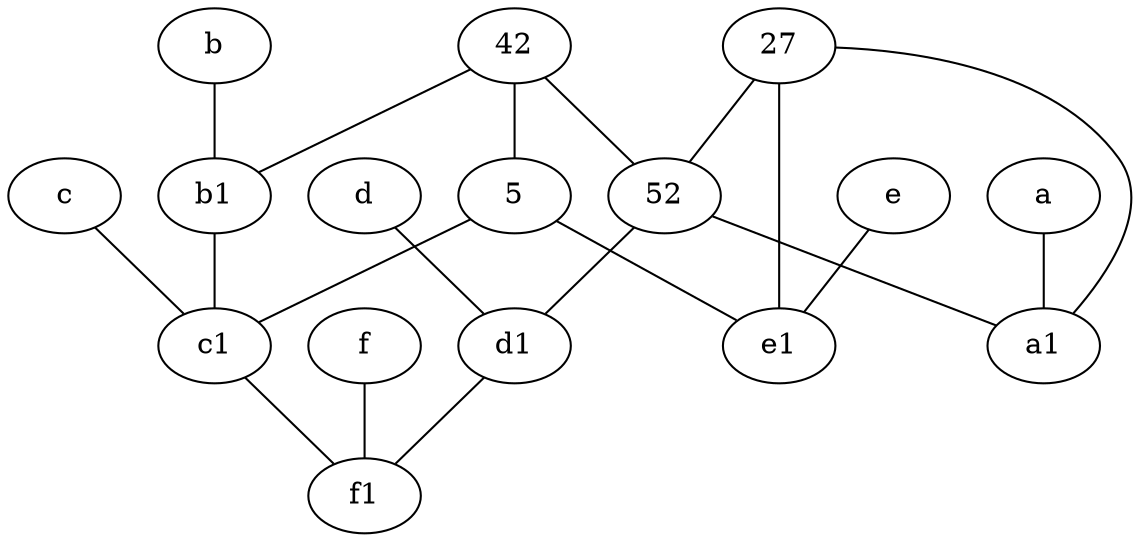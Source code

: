 graph {
	node [labelfontsize=50]
	b [labelfontsize=50 pos="10,4!"]
	b1 [labelfontsize=50 pos="9,4!"]
	c1 [labelfontsize=50 pos="4.5,3!"]
	f [labelfontsize=50 pos="3,9!"]
	d [labelfontsize=50 pos="2,5!"]
	a [labelfontsize=50 pos="8,2!"]
	5 [labelfontsize=50]
	42 [labelfontsize=50]
	f1 [labelfontsize=50 pos="3,8!"]
	27 [labelfontsize=50]
	e1 [labelfontsize=50 pos="7,7!"]
	c [labelfontsize=50 pos="4.5,2!"]
	d1 [labelfontsize=50 pos="3,5!"]
	a1 [labelfontsize=50 pos="8,3!"]
	52 [labelfontsize=50]
	e [labelfontsize=50 pos="7,9!"]
	a -- a1
	52 -- d1
	e -- e1
	c1 -- f1
	b1 -- c1
	27 -- 52
	d1 -- f1
	d -- d1
	c -- c1
	5 -- e1
	5 -- c1
	27 -- a1
	27 -- e1
	42 -- 5
	42 -- b1
	f -- f1
	52 -- a1
	b -- b1
	42 -- 52
}
